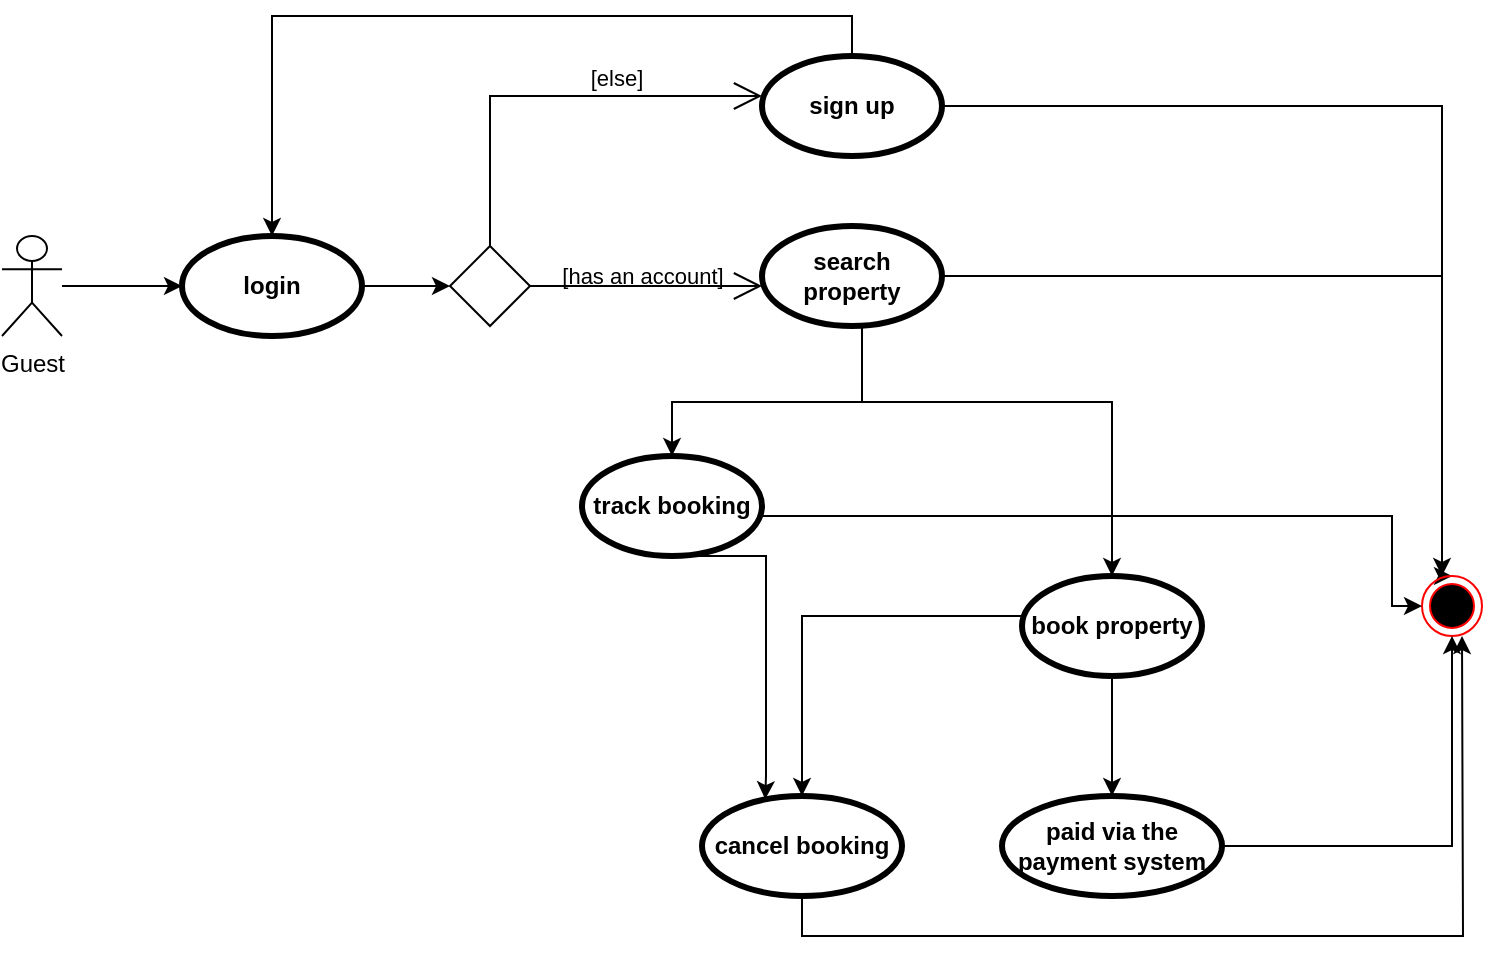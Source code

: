 <mxfile version="24.9.0">
  <diagram name="Page-1" id="Z7HTDV-FtJWZfUqk9VfQ">
    <mxGraphModel dx="1680" dy="727" grid="1" gridSize="10" guides="1" tooltips="1" connect="1" arrows="1" fold="1" page="1" pageScale="1" pageWidth="827" pageHeight="1169" math="0" shadow="0">
      <root>
        <mxCell id="0" />
        <mxCell id="1" parent="0" />
        <mxCell id="mZyH8YiFX5K4pEQT5C_J-3" style="edgeStyle=orthogonalEdgeStyle;rounded=0;orthogonalLoop=1;jettySize=auto;html=1;" edge="1" parent="1" source="mZyH8YiFX5K4pEQT5C_J-1" target="mZyH8YiFX5K4pEQT5C_J-2">
          <mxGeometry relative="1" as="geometry" />
        </mxCell>
        <mxCell id="mZyH8YiFX5K4pEQT5C_J-1" value="Guest" style="shape=umlActor;html=1;verticalLabelPosition=bottom;verticalAlign=top;align=center;" vertex="1" parent="1">
          <mxGeometry x="80" y="190" width="30" height="50" as="geometry" />
        </mxCell>
        <mxCell id="mZyH8YiFX5K4pEQT5C_J-14" style="edgeStyle=orthogonalEdgeStyle;rounded=0;orthogonalLoop=1;jettySize=auto;html=1;entryX=0;entryY=0.5;entryDx=0;entryDy=0;" edge="1" parent="1" source="mZyH8YiFX5K4pEQT5C_J-2" target="mZyH8YiFX5K4pEQT5C_J-9">
          <mxGeometry relative="1" as="geometry" />
        </mxCell>
        <mxCell id="mZyH8YiFX5K4pEQT5C_J-2" value="login" style="shape=ellipse;html=1;strokeWidth=3;fontStyle=1;whiteSpace=wrap;align=center;perimeter=ellipsePerimeter;" vertex="1" parent="1">
          <mxGeometry x="170" y="190" width="90" height="50" as="geometry" />
        </mxCell>
        <mxCell id="mZyH8YiFX5K4pEQT5C_J-9" value="" style="shape=rhombus;html=1;verticalLabelPosition=bottom;verticalAlignment=top;" vertex="1" parent="1">
          <mxGeometry x="304" y="195" width="40" height="40" as="geometry" />
        </mxCell>
        <mxCell id="mZyH8YiFX5K4pEQT5C_J-10" value="" style="edgeStyle=elbowEdgeStyle;html=1;elbow=vertical;align=right;verticalAlign=bottom;endArrow=none;rounded=0;labelBackgroundColor=none;startArrow=open;startSize=12;" edge="1" parent="1">
          <mxGeometry relative="1" as="geometry">
            <mxPoint x="344" y="214.5" as="targetPoint" />
            <mxPoint x="460" y="215" as="sourcePoint" />
          </mxGeometry>
        </mxCell>
        <mxCell id="mZyH8YiFX5K4pEQT5C_J-11" value="[else]" style="edgeStyle=elbowEdgeStyle;html=1;elbow=vertical;verticalAlign=bottom;endArrow=open;rounded=0;labelBackgroundColor=none;endSize=12;exitX=0.5;exitY=0;exitDx=0;exitDy=0;entryX=0;entryY=0.399;entryDx=0;entryDy=0;entryPerimeter=0;" edge="1" source="mZyH8YiFX5K4pEQT5C_J-9" parent="1" target="mZyH8YiFX5K4pEQT5C_J-16">
          <mxGeometry x="0.306" relative="1" as="geometry">
            <mxPoint x="450" y="120" as="targetPoint" />
            <Array as="points">
              <mxPoint x="360" y="120" />
            </Array>
            <mxPoint as="offset" />
          </mxGeometry>
        </mxCell>
        <mxCell id="mZyH8YiFX5K4pEQT5C_J-21" style="edgeStyle=orthogonalEdgeStyle;rounded=0;orthogonalLoop=1;jettySize=auto;html=1;exitX=0.5;exitY=0;exitDx=0;exitDy=0;" edge="1" parent="1" source="mZyH8YiFX5K4pEQT5C_J-16" target="mZyH8YiFX5K4pEQT5C_J-2">
          <mxGeometry relative="1" as="geometry" />
        </mxCell>
        <mxCell id="mZyH8YiFX5K4pEQT5C_J-28" style="edgeStyle=orthogonalEdgeStyle;rounded=0;orthogonalLoop=1;jettySize=auto;html=1;exitX=1;exitY=0.5;exitDx=0;exitDy=0;entryX=0.5;entryY=0;entryDx=0;entryDy=0;" edge="1" parent="1" source="mZyH8YiFX5K4pEQT5C_J-16" target="mZyH8YiFX5K4pEQT5C_J-23">
          <mxGeometry relative="1" as="geometry">
            <Array as="points">
              <mxPoint x="800" y="125" />
              <mxPoint x="800" y="360" />
            </Array>
          </mxGeometry>
        </mxCell>
        <mxCell id="mZyH8YiFX5K4pEQT5C_J-16" value="sign up" style="shape=ellipse;html=1;strokeWidth=3;fontStyle=1;whiteSpace=wrap;align=center;perimeter=ellipsePerimeter;" vertex="1" parent="1">
          <mxGeometry x="460" y="100" width="90" height="50" as="geometry" />
        </mxCell>
        <mxCell id="mZyH8YiFX5K4pEQT5C_J-17" value="&lt;span style=&quot;font-size: 11px;&quot;&gt;[has an account]&lt;/span&gt;" style="text;html=1;align=center;verticalAlign=middle;resizable=0;points=[];autosize=1;strokeColor=none;fillColor=none;" vertex="1" parent="1">
          <mxGeometry x="350" y="195" width="100" height="30" as="geometry" />
        </mxCell>
        <mxCell id="mZyH8YiFX5K4pEQT5C_J-23" value="" style="ellipse;html=1;shape=endState;fillColor=#000000;strokeColor=#ff0000;" vertex="1" parent="1">
          <mxGeometry x="790" y="360" width="30" height="30" as="geometry" />
        </mxCell>
        <mxCell id="mZyH8YiFX5K4pEQT5C_J-29" style="edgeStyle=orthogonalEdgeStyle;rounded=0;orthogonalLoop=1;jettySize=auto;html=1;exitX=1;exitY=0.5;exitDx=0;exitDy=0;" edge="1" parent="1" source="mZyH8YiFX5K4pEQT5C_J-24">
          <mxGeometry relative="1" as="geometry">
            <mxPoint x="800" y="360" as="targetPoint" />
            <Array as="points">
              <mxPoint x="800" y="210" />
              <mxPoint x="800" y="360" />
            </Array>
          </mxGeometry>
        </mxCell>
        <mxCell id="mZyH8YiFX5K4pEQT5C_J-30" value="" style="edgeStyle=orthogonalEdgeStyle;rounded=0;orthogonalLoop=1;jettySize=auto;html=1;" edge="1" parent="1" source="mZyH8YiFX5K4pEQT5C_J-24" target="mZyH8YiFX5K4pEQT5C_J-25">
          <mxGeometry relative="1" as="geometry">
            <Array as="points">
              <mxPoint x="510" y="273" />
              <mxPoint x="635" y="273" />
            </Array>
          </mxGeometry>
        </mxCell>
        <mxCell id="mZyH8YiFX5K4pEQT5C_J-33" style="edgeStyle=orthogonalEdgeStyle;rounded=0;orthogonalLoop=1;jettySize=auto;html=1;exitX=0.5;exitY=1;exitDx=0;exitDy=0;entryX=0.5;entryY=0;entryDx=0;entryDy=0;" edge="1" parent="1" source="mZyH8YiFX5K4pEQT5C_J-24" target="mZyH8YiFX5K4pEQT5C_J-32">
          <mxGeometry relative="1" as="geometry">
            <Array as="points">
              <mxPoint x="510" y="235" />
              <mxPoint x="510" y="273" />
              <mxPoint x="415" y="273" />
            </Array>
          </mxGeometry>
        </mxCell>
        <mxCell id="mZyH8YiFX5K4pEQT5C_J-24" value="search property" style="shape=ellipse;html=1;strokeWidth=3;fontStyle=1;whiteSpace=wrap;align=center;perimeter=ellipsePerimeter;" vertex="1" parent="1">
          <mxGeometry x="460" y="185" width="90" height="50" as="geometry" />
        </mxCell>
        <mxCell id="mZyH8YiFX5K4pEQT5C_J-37" style="edgeStyle=orthogonalEdgeStyle;rounded=0;orthogonalLoop=1;jettySize=auto;html=1;exitX=0;exitY=0.5;exitDx=0;exitDy=0;entryX=0.5;entryY=0;entryDx=0;entryDy=0;" edge="1" parent="1" source="mZyH8YiFX5K4pEQT5C_J-25" target="mZyH8YiFX5K4pEQT5C_J-31">
          <mxGeometry relative="1" as="geometry">
            <Array as="points">
              <mxPoint x="580" y="380" />
              <mxPoint x="490" y="380" />
            </Array>
          </mxGeometry>
        </mxCell>
        <mxCell id="mZyH8YiFX5K4pEQT5C_J-40" style="edgeStyle=orthogonalEdgeStyle;rounded=0;orthogonalLoop=1;jettySize=auto;html=1;exitX=0.5;exitY=1;exitDx=0;exitDy=0;" edge="1" parent="1" source="mZyH8YiFX5K4pEQT5C_J-25" target="mZyH8YiFX5K4pEQT5C_J-36">
          <mxGeometry relative="1" as="geometry">
            <Array as="points">
              <mxPoint x="635" y="410" />
            </Array>
          </mxGeometry>
        </mxCell>
        <mxCell id="mZyH8YiFX5K4pEQT5C_J-25" value="book property" style="shape=ellipse;html=1;strokeWidth=3;fontStyle=1;whiteSpace=wrap;align=center;perimeter=ellipsePerimeter;" vertex="1" parent="1">
          <mxGeometry x="590" y="360" width="90" height="50" as="geometry" />
        </mxCell>
        <mxCell id="mZyH8YiFX5K4pEQT5C_J-42" style="edgeStyle=orthogonalEdgeStyle;rounded=0;orthogonalLoop=1;jettySize=auto;html=1;exitX=0.5;exitY=1;exitDx=0;exitDy=0;" edge="1" parent="1" source="mZyH8YiFX5K4pEQT5C_J-31">
          <mxGeometry relative="1" as="geometry">
            <mxPoint x="810" y="390" as="targetPoint" />
          </mxGeometry>
        </mxCell>
        <mxCell id="mZyH8YiFX5K4pEQT5C_J-31" value="cancel booking" style="shape=ellipse;html=1;strokeWidth=3;fontStyle=1;whiteSpace=wrap;align=center;perimeter=ellipsePerimeter;" vertex="1" parent="1">
          <mxGeometry x="430" y="470" width="100" height="50" as="geometry" />
        </mxCell>
        <mxCell id="mZyH8YiFX5K4pEQT5C_J-35" style="edgeStyle=orthogonalEdgeStyle;rounded=0;orthogonalLoop=1;jettySize=auto;html=1;exitX=1;exitY=0.5;exitDx=0;exitDy=0;entryX=0;entryY=0.5;entryDx=0;entryDy=0;" edge="1" parent="1" source="mZyH8YiFX5K4pEQT5C_J-32" target="mZyH8YiFX5K4pEQT5C_J-23">
          <mxGeometry relative="1" as="geometry">
            <Array as="points">
              <mxPoint x="460" y="330" />
              <mxPoint x="775" y="330" />
              <mxPoint x="775" y="375" />
            </Array>
          </mxGeometry>
        </mxCell>
        <mxCell id="mZyH8YiFX5K4pEQT5C_J-38" style="edgeStyle=orthogonalEdgeStyle;rounded=0;orthogonalLoop=1;jettySize=auto;html=1;exitX=0.5;exitY=1;exitDx=0;exitDy=0;entryX=0.326;entryY=0.032;entryDx=0;entryDy=0;entryPerimeter=0;" edge="1" parent="1">
          <mxGeometry relative="1" as="geometry">
            <mxPoint x="414" y="350" as="sourcePoint" />
            <mxPoint x="461.6" y="471.6" as="targetPoint" />
            <Array as="points">
              <mxPoint x="462" y="350" />
              <mxPoint x="462" y="460" />
              <mxPoint x="462" y="460" />
            </Array>
          </mxGeometry>
        </mxCell>
        <mxCell id="mZyH8YiFX5K4pEQT5C_J-32" value="track booking" style="shape=ellipse;html=1;strokeWidth=3;fontStyle=1;whiteSpace=wrap;align=center;perimeter=ellipsePerimeter;" vertex="1" parent="1">
          <mxGeometry x="370" y="300" width="90" height="50" as="geometry" />
        </mxCell>
        <mxCell id="mZyH8YiFX5K4pEQT5C_J-41" style="edgeStyle=orthogonalEdgeStyle;rounded=0;orthogonalLoop=1;jettySize=auto;html=1;exitX=1;exitY=0.5;exitDx=0;exitDy=0;entryX=0.5;entryY=1;entryDx=0;entryDy=0;" edge="1" parent="1" source="mZyH8YiFX5K4pEQT5C_J-36" target="mZyH8YiFX5K4pEQT5C_J-23">
          <mxGeometry relative="1" as="geometry" />
        </mxCell>
        <mxCell id="mZyH8YiFX5K4pEQT5C_J-36" value="paid via the payment system" style="shape=ellipse;html=1;strokeWidth=3;fontStyle=1;whiteSpace=wrap;align=center;perimeter=ellipsePerimeter;" vertex="1" parent="1">
          <mxGeometry x="580" y="470" width="110" height="50" as="geometry" />
        </mxCell>
      </root>
    </mxGraphModel>
  </diagram>
</mxfile>
